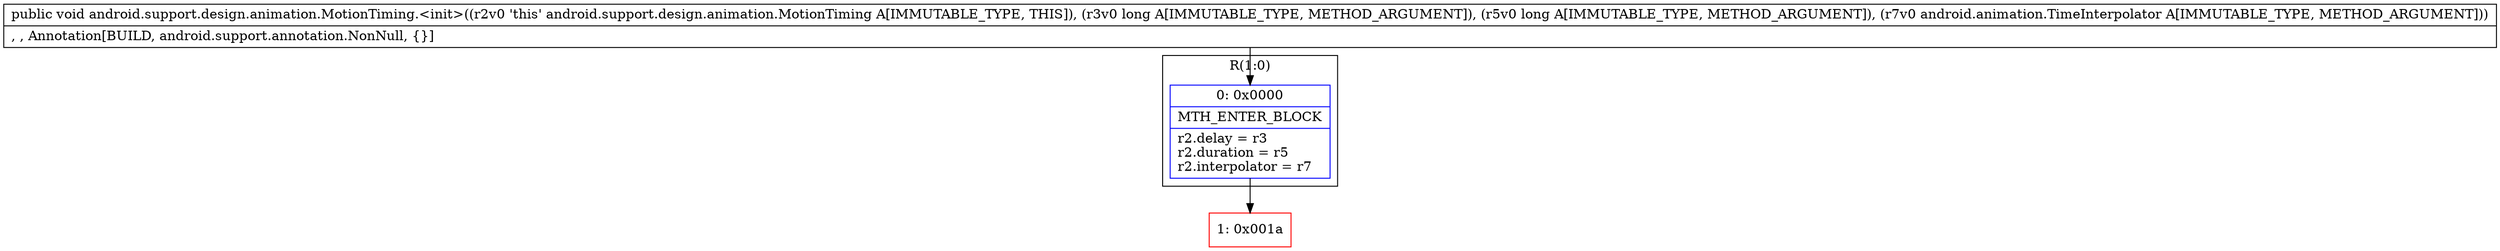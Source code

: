 digraph "CFG forandroid.support.design.animation.MotionTiming.\<init\>(JJLandroid\/animation\/TimeInterpolator;)V" {
subgraph cluster_Region_599081723 {
label = "R(1:0)";
node [shape=record,color=blue];
Node_0 [shape=record,label="{0\:\ 0x0000|MTH_ENTER_BLOCK\l|r2.delay = r3\lr2.duration = r5\lr2.interpolator = r7\l}"];
}
Node_1 [shape=record,color=red,label="{1\:\ 0x001a}"];
MethodNode[shape=record,label="{public void android.support.design.animation.MotionTiming.\<init\>((r2v0 'this' android.support.design.animation.MotionTiming A[IMMUTABLE_TYPE, THIS]), (r3v0 long A[IMMUTABLE_TYPE, METHOD_ARGUMENT]), (r5v0 long A[IMMUTABLE_TYPE, METHOD_ARGUMENT]), (r7v0 android.animation.TimeInterpolator A[IMMUTABLE_TYPE, METHOD_ARGUMENT]))  | , , Annotation[BUILD, android.support.annotation.NonNull, \{\}]\l}"];
MethodNode -> Node_0;
Node_0 -> Node_1;
}

